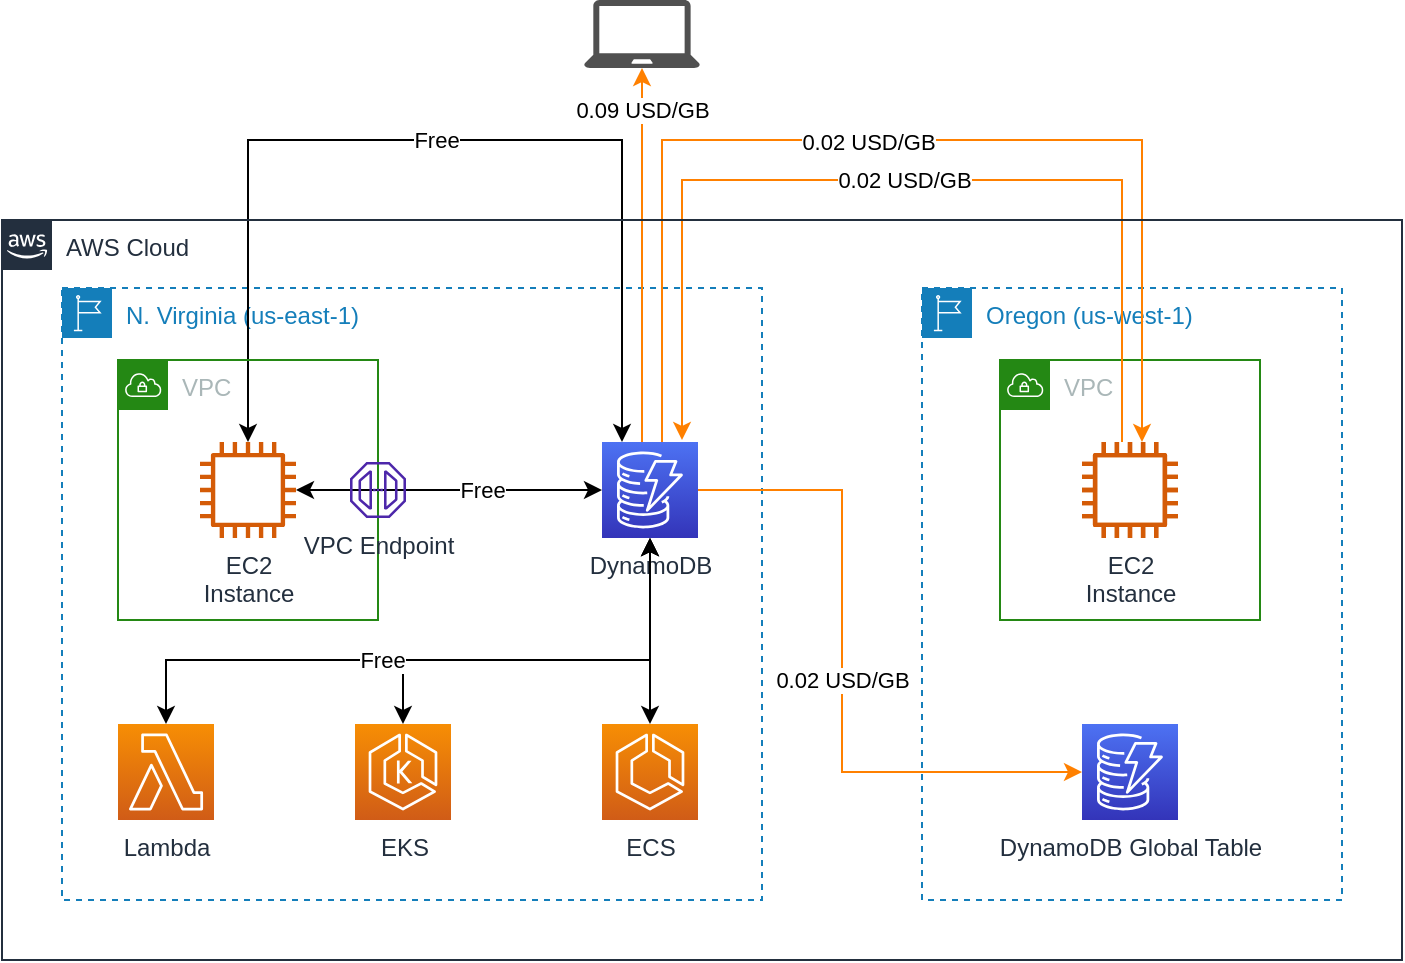 <mxfile version="20.2.3" type="device"><diagram id="yf5TtcGX3K2sTiBOtZA1" name="第 1 页"><mxGraphModel dx="946" dy="672" grid="1" gridSize="10" guides="1" tooltips="1" connect="1" arrows="1" fold="1" page="1" pageScale="1" pageWidth="1169" pageHeight="827" math="0" shadow="0"><root><mxCell id="0"/><mxCell id="1" parent="0"/><mxCell id="fq6dcfv9jh2tArbVB53O-1" value="N. Virginia (us-east-1)" style="points=[[0,0],[0.25,0],[0.5,0],[0.75,0],[1,0],[1,0.25],[1,0.5],[1,0.75],[1,1],[0.75,1],[0.5,1],[0.25,1],[0,1],[0,0.75],[0,0.5],[0,0.25]];outlineConnect=0;gradientColor=none;html=1;whiteSpace=wrap;fontSize=12;fontStyle=0;container=0;pointerEvents=0;collapsible=0;recursiveResize=0;shape=mxgraph.aws4.group;grIcon=mxgraph.aws4.group_region;strokeColor=#147EBA;fillColor=none;verticalAlign=top;align=left;spacingLeft=30;fontColor=#147EBA;dashed=1;" vertex="1" parent="1"><mxGeometry x="360" y="214" width="350" height="306" as="geometry"/></mxCell><mxCell id="fq6dcfv9jh2tArbVB53O-9" value="Free" style="edgeStyle=orthogonalEdgeStyle;rounded=0;orthogonalLoop=1;jettySize=auto;html=1;startArrow=classic;startFill=1;" edge="1" parent="1" source="fq6dcfv9jh2tArbVB53O-2" target="fq6dcfv9jh2tArbVB53O-3"><mxGeometry relative="1" as="geometry"><Array as="points"><mxPoint x="640" y="140"/><mxPoint x="453" y="140"/></Array></mxGeometry></mxCell><mxCell id="fq6dcfv9jh2tArbVB53O-10" value="Free" style="edgeStyle=orthogonalEdgeStyle;rounded=0;orthogonalLoop=1;jettySize=auto;html=1;startArrow=classic;startFill=1;" edge="1" parent="1" source="fq6dcfv9jh2tArbVB53O-2" target="fq6dcfv9jh2tArbVB53O-3"><mxGeometry x="-0.216" relative="1" as="geometry"><mxPoint as="offset"/></mxGeometry></mxCell><mxCell id="fq6dcfv9jh2tArbVB53O-22" value="0.02 USD/GB" style="edgeStyle=orthogonalEdgeStyle;rounded=0;orthogonalLoop=1;jettySize=auto;html=1;entryX=0;entryY=0.5;entryDx=0;entryDy=0;entryPerimeter=0;startArrow=none;startFill=0;endArrow=classic;endFill=1;strokeColor=#FF8000;" edge="1" parent="1" source="fq6dcfv9jh2tArbVB53O-2" target="fq6dcfv9jh2tArbVB53O-21"><mxGeometry relative="1" as="geometry"><Array as="points"><mxPoint x="750" y="315"/><mxPoint x="750" y="456"/></Array></mxGeometry></mxCell><mxCell id="fq6dcfv9jh2tArbVB53O-27" style="edgeStyle=orthogonalEdgeStyle;rounded=0;orthogonalLoop=1;jettySize=auto;html=1;startArrow=none;startFill=0;endArrow=classic;endFill=1;strokeColor=#FF8000;" edge="1" parent="1" source="fq6dcfv9jh2tArbVB53O-2" target="fq6dcfv9jh2tArbVB53O-25"><mxGeometry relative="1" as="geometry"><Array as="points"><mxPoint x="650" y="230"/><mxPoint x="650" y="230"/></Array></mxGeometry></mxCell><mxCell id="fq6dcfv9jh2tArbVB53O-28" value="0.09 USD/GB" style="edgeLabel;html=1;align=center;verticalAlign=middle;resizable=0;points=[];" vertex="1" connectable="0" parent="fq6dcfv9jh2tArbVB53O-27"><mxGeometry x="0.683" y="1" relative="1" as="geometry"><mxPoint x="1" y="-9" as="offset"/></mxGeometry></mxCell><mxCell id="fq6dcfv9jh2tArbVB53O-2" value="DynamoDB" style="sketch=0;points=[[0,0,0],[0.25,0,0],[0.5,0,0],[0.75,0,0],[1,0,0],[0,1,0],[0.25,1,0],[0.5,1,0],[0.75,1,0],[1,1,0],[0,0.25,0],[0,0.5,0],[0,0.75,0],[1,0.25,0],[1,0.5,0],[1,0.75,0]];outlineConnect=0;fontColor=#232F3E;gradientColor=#4D72F3;gradientDirection=north;fillColor=#3334B9;strokeColor=#ffffff;dashed=0;verticalLabelPosition=bottom;verticalAlign=top;align=center;html=1;fontSize=12;fontStyle=0;aspect=fixed;shape=mxgraph.aws4.resourceIcon;resIcon=mxgraph.aws4.dynamodb;" vertex="1" parent="1"><mxGeometry x="630" y="291" width="48" height="48" as="geometry"/></mxCell><mxCell id="fq6dcfv9jh2tArbVB53O-4" value="VPC" style="points=[[0,0],[0.25,0],[0.5,0],[0.75,0],[1,0],[1,0.25],[1,0.5],[1,0.75],[1,1],[0.75,1],[0.5,1],[0.25,1],[0,1],[0,0.75],[0,0.5],[0,0.25]];outlineConnect=0;gradientColor=none;html=1;whiteSpace=wrap;fontSize=12;fontStyle=0;container=1;pointerEvents=0;collapsible=0;recursiveResize=0;shape=mxgraph.aws4.group;grIcon=mxgraph.aws4.group_vpc;strokeColor=#248814;fillColor=none;verticalAlign=top;align=left;spacingLeft=30;fontColor=#AAB7B8;dashed=0;" vertex="1" parent="1"><mxGeometry x="388" y="250" width="130" height="130" as="geometry"/></mxCell><mxCell id="fq6dcfv9jh2tArbVB53O-3" value="EC2&lt;br&gt;Instance" style="sketch=0;outlineConnect=0;fontColor=#232F3E;gradientColor=none;fillColor=#D45B07;strokeColor=none;dashed=0;verticalLabelPosition=bottom;verticalAlign=top;align=center;html=1;fontSize=12;fontStyle=0;aspect=fixed;pointerEvents=1;shape=mxgraph.aws4.instance2;" vertex="1" parent="fq6dcfv9jh2tArbVB53O-4"><mxGeometry x="41" y="41" width="48" height="48" as="geometry"/></mxCell><mxCell id="fq6dcfv9jh2tArbVB53O-5" value="VPC Endpoint" style="sketch=0;outlineConnect=0;fontColor=#232F3E;gradientColor=none;fillColor=#4D27AA;strokeColor=none;dashed=0;verticalLabelPosition=bottom;verticalAlign=top;align=center;html=1;fontSize=12;fontStyle=0;aspect=fixed;pointerEvents=1;shape=mxgraph.aws4.endpoint;" vertex="1" parent="fq6dcfv9jh2tArbVB53O-4"><mxGeometry x="116" y="51" width="28" height="28" as="geometry"/></mxCell><mxCell id="fq6dcfv9jh2tArbVB53O-6" value="Lambda" style="sketch=0;points=[[0,0,0],[0.25,0,0],[0.5,0,0],[0.75,0,0],[1,0,0],[0,1,0],[0.25,1,0],[0.5,1,0],[0.75,1,0],[1,1,0],[0,0.25,0],[0,0.5,0],[0,0.75,0],[1,0.25,0],[1,0.5,0],[1,0.75,0]];outlineConnect=0;fontColor=#232F3E;gradientColor=#F78E04;gradientDirection=north;fillColor=#D05C17;strokeColor=#ffffff;dashed=0;verticalLabelPosition=bottom;verticalAlign=top;align=center;html=1;fontSize=12;fontStyle=0;aspect=fixed;shape=mxgraph.aws4.resourceIcon;resIcon=mxgraph.aws4.lambda;" vertex="1" parent="1"><mxGeometry x="388" y="432" width="48" height="48" as="geometry"/></mxCell><mxCell id="fq6dcfv9jh2tArbVB53O-13" style="edgeStyle=orthogonalEdgeStyle;rounded=0;orthogonalLoop=1;jettySize=auto;html=1;entryX=0.5;entryY=1;entryDx=0;entryDy=0;entryPerimeter=0;startArrow=classic;startFill=1;" edge="1" parent="1" source="fq6dcfv9jh2tArbVB53O-8" target="fq6dcfv9jh2tArbVB53O-2"><mxGeometry relative="1" as="geometry"/></mxCell><mxCell id="fq6dcfv9jh2tArbVB53O-8" value="ECS" style="sketch=0;points=[[0,0,0],[0.25,0,0],[0.5,0,0],[0.75,0,0],[1,0,0],[0,1,0],[0.25,1,0],[0.5,1,0],[0.75,1,0],[1,1,0],[0,0.25,0],[0,0.5,0],[0,0.75,0],[1,0.25,0],[1,0.5,0],[1,0.75,0]];outlineConnect=0;fontColor=#232F3E;gradientColor=#F78E04;gradientDirection=north;fillColor=#D05C17;strokeColor=#ffffff;dashed=0;verticalLabelPosition=bottom;verticalAlign=top;align=center;html=1;fontSize=12;fontStyle=0;aspect=fixed;shape=mxgraph.aws4.resourceIcon;resIcon=mxgraph.aws4.ecs;" vertex="1" parent="1"><mxGeometry x="630" y="432" width="48" height="48" as="geometry"/></mxCell><mxCell id="fq6dcfv9jh2tArbVB53O-12" style="edgeStyle=orthogonalEdgeStyle;rounded=0;orthogonalLoop=1;jettySize=auto;html=1;entryX=0.5;entryY=1;entryDx=0;entryDy=0;entryPerimeter=0;startArrow=classic;startFill=1;" edge="1" parent="1" source="fq6dcfv9jh2tArbVB53O-7" target="fq6dcfv9jh2tArbVB53O-2"><mxGeometry relative="1" as="geometry"><Array as="points"><mxPoint x="531" y="400"/><mxPoint x="654" y="400"/></Array></mxGeometry></mxCell><mxCell id="fq6dcfv9jh2tArbVB53O-7" value="EKS" style="sketch=0;points=[[0,0,0],[0.25,0,0],[0.5,0,0],[0.75,0,0],[1,0,0],[0,1,0],[0.25,1,0],[0.5,1,0],[0.75,1,0],[1,1,0],[0,0.25,0],[0,0.5,0],[0,0.75,0],[1,0.25,0],[1,0.5,0],[1,0.75,0]];outlineConnect=0;fontColor=#232F3E;gradientColor=#F78E04;gradientDirection=north;fillColor=#D05C17;strokeColor=#ffffff;dashed=0;verticalLabelPosition=bottom;verticalAlign=top;align=center;html=1;fontSize=12;fontStyle=0;aspect=fixed;shape=mxgraph.aws4.resourceIcon;resIcon=mxgraph.aws4.eks;" vertex="1" parent="1"><mxGeometry x="506.5" y="432" width="48" height="48" as="geometry"/></mxCell><mxCell id="fq6dcfv9jh2tArbVB53O-11" value="Free" style="edgeStyle=orthogonalEdgeStyle;rounded=0;orthogonalLoop=1;jettySize=auto;html=1;entryX=0.5;entryY=1;entryDx=0;entryDy=0;entryPerimeter=0;startArrow=classic;startFill=1;" edge="1" parent="1" source="fq6dcfv9jh2tArbVB53O-6" target="fq6dcfv9jh2tArbVB53O-2"><mxGeometry x="-0.164" relative="1" as="geometry"><Array as="points"><mxPoint x="412" y="400"/><mxPoint x="654" y="400"/></Array><mxPoint as="offset"/></mxGeometry></mxCell><mxCell id="fq6dcfv9jh2tArbVB53O-14" value="Oregon (us-west-1)" style="points=[[0,0],[0.25,0],[0.5,0],[0.75,0],[1,0],[1,0.25],[1,0.5],[1,0.75],[1,1],[0.75,1],[0.5,1],[0.25,1],[0,1],[0,0.75],[0,0.5],[0,0.25]];outlineConnect=0;gradientColor=none;html=1;whiteSpace=wrap;fontSize=12;fontStyle=0;container=0;pointerEvents=0;collapsible=0;recursiveResize=0;shape=mxgraph.aws4.group;grIcon=mxgraph.aws4.group_region;strokeColor=#147EBA;fillColor=none;verticalAlign=top;align=left;spacingLeft=30;fontColor=#147EBA;dashed=1;" vertex="1" parent="1"><mxGeometry x="790" y="214" width="210" height="306" as="geometry"/></mxCell><mxCell id="fq6dcfv9jh2tArbVB53O-15" value="" style="sketch=0;outlineConnect=0;fontColor=#232F3E;gradientColor=none;fillColor=#D45B07;strokeColor=none;dashed=0;verticalLabelPosition=bottom;verticalAlign=top;align=center;html=1;fontSize=12;fontStyle=0;aspect=fixed;pointerEvents=1;shape=mxgraph.aws4.instance2;" vertex="1" parent="1"><mxGeometry x="870" y="291" width="48" height="48" as="geometry"/></mxCell><mxCell id="fq6dcfv9jh2tArbVB53O-16" value="VPC" style="points=[[0,0],[0.25,0],[0.5,0],[0.75,0],[1,0],[1,0.25],[1,0.5],[1,0.75],[1,1],[0.75,1],[0.5,1],[0.25,1],[0,1],[0,0.75],[0,0.5],[0,0.25]];outlineConnect=0;gradientColor=none;html=1;whiteSpace=wrap;fontSize=12;fontStyle=0;container=1;pointerEvents=0;collapsible=0;recursiveResize=0;shape=mxgraph.aws4.group;grIcon=mxgraph.aws4.group_vpc;strokeColor=#248814;fillColor=none;verticalAlign=top;align=left;spacingLeft=30;fontColor=#AAB7B8;dashed=0;" vertex="1" parent="1"><mxGeometry x="829" y="250" width="130" height="130" as="geometry"/></mxCell><mxCell id="fq6dcfv9jh2tArbVB53O-17" value="EC2&lt;br&gt;Instance" style="sketch=0;outlineConnect=0;fontColor=#232F3E;gradientColor=none;fillColor=#D45B07;strokeColor=none;dashed=0;verticalLabelPosition=bottom;verticalAlign=top;align=center;html=1;fontSize=12;fontStyle=0;aspect=fixed;pointerEvents=1;shape=mxgraph.aws4.instance2;" vertex="1" parent="fq6dcfv9jh2tArbVB53O-16"><mxGeometry x="41" y="41" width="48" height="48" as="geometry"/></mxCell><mxCell id="fq6dcfv9jh2tArbVB53O-19" style="edgeStyle=orthogonalEdgeStyle;rounded=0;orthogonalLoop=1;jettySize=auto;html=1;startArrow=classic;startFill=1;endArrow=none;endFill=0;strokeColor=#FF8000;" edge="1" parent="1" source="fq6dcfv9jh2tArbVB53O-17"><mxGeometry relative="1" as="geometry"><mxPoint x="660" y="291" as="targetPoint"/><Array as="points"><mxPoint x="900" y="140"/><mxPoint x="660" y="140"/></Array></mxGeometry></mxCell><mxCell id="fq6dcfv9jh2tArbVB53O-24" value="0.02 USD/GB" style="edgeLabel;html=1;align=center;verticalAlign=middle;resizable=0;points=[];" vertex="1" connectable="0" parent="fq6dcfv9jh2tArbVB53O-19"><mxGeometry x="0.065" y="1" relative="1" as="geometry"><mxPoint as="offset"/></mxGeometry></mxCell><mxCell id="fq6dcfv9jh2tArbVB53O-20" value="0.02 USD/GB" style="edgeStyle=orthogonalEdgeStyle;rounded=0;orthogonalLoop=1;jettySize=auto;html=1;startArrow=none;startFill=0;strokeColor=#FF8000;" edge="1" parent="1" source="fq6dcfv9jh2tArbVB53O-17"><mxGeometry relative="1" as="geometry"><mxPoint x="670" y="290" as="targetPoint"/><Array as="points"><mxPoint x="890" y="160"/><mxPoint x="670" y="160"/></Array></mxGeometry></mxCell><mxCell id="fq6dcfv9jh2tArbVB53O-21" value="DynamoDB Global Table" style="sketch=0;points=[[0,0,0],[0.25,0,0],[0.5,0,0],[0.75,0,0],[1,0,0],[0,1,0],[0.25,1,0],[0.5,1,0],[0.75,1,0],[1,1,0],[0,0.25,0],[0,0.5,0],[0,0.75,0],[1,0.25,0],[1,0.5,0],[1,0.75,0]];outlineConnect=0;fontColor=#232F3E;gradientColor=#4D72F3;gradientDirection=north;fillColor=#3334B9;strokeColor=#ffffff;dashed=0;verticalLabelPosition=bottom;verticalAlign=top;align=center;html=1;fontSize=12;fontStyle=0;aspect=fixed;shape=mxgraph.aws4.resourceIcon;resIcon=mxgraph.aws4.dynamodb;" vertex="1" parent="1"><mxGeometry x="870" y="432" width="48" height="48" as="geometry"/></mxCell><mxCell id="fq6dcfv9jh2tArbVB53O-23" value="AWS Cloud" style="points=[[0,0],[0.25,0],[0.5,0],[0.75,0],[1,0],[1,0.25],[1,0.5],[1,0.75],[1,1],[0.75,1],[0.5,1],[0.25,1],[0,1],[0,0.75],[0,0.5],[0,0.25]];outlineConnect=0;gradientColor=none;html=1;whiteSpace=wrap;fontSize=12;fontStyle=0;container=1;pointerEvents=0;collapsible=0;recursiveResize=0;shape=mxgraph.aws4.group;grIcon=mxgraph.aws4.group_aws_cloud_alt;strokeColor=#232F3E;fillColor=none;verticalAlign=top;align=left;spacingLeft=30;fontColor=#232F3E;dashed=0;" vertex="1" parent="1"><mxGeometry x="330" y="180" width="700" height="370" as="geometry"/></mxCell><mxCell id="fq6dcfv9jh2tArbVB53O-25" value="" style="sketch=0;pointerEvents=1;shadow=0;dashed=0;html=1;strokeColor=none;fillColor=#505050;labelPosition=center;verticalLabelPosition=bottom;verticalAlign=top;outlineConnect=0;align=center;shape=mxgraph.office.devices.laptop;" vertex="1" parent="1"><mxGeometry x="621" y="70" width="58" height="34" as="geometry"/></mxCell></root></mxGraphModel></diagram></mxfile>